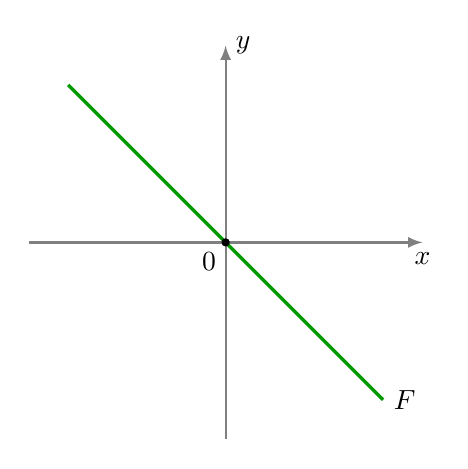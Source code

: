 \begin{tikzpicture}

      \draw[->,>=latex,thick, gray] (-2.5,0)--(2.5,0) node[below,black] {$x$};
       \draw[->,>=latex,thick, gray] (0,-2.5)--(0,2.5) node[right,black] {$y$};

       \draw[very thick,green!60!black] (-2,2)--(2,-2)  node[black,right] {$F$};


         \fill (0,0) circle (1.5pt);
         \node[below left] at (0,0) {$0$};
\end{tikzpicture}
